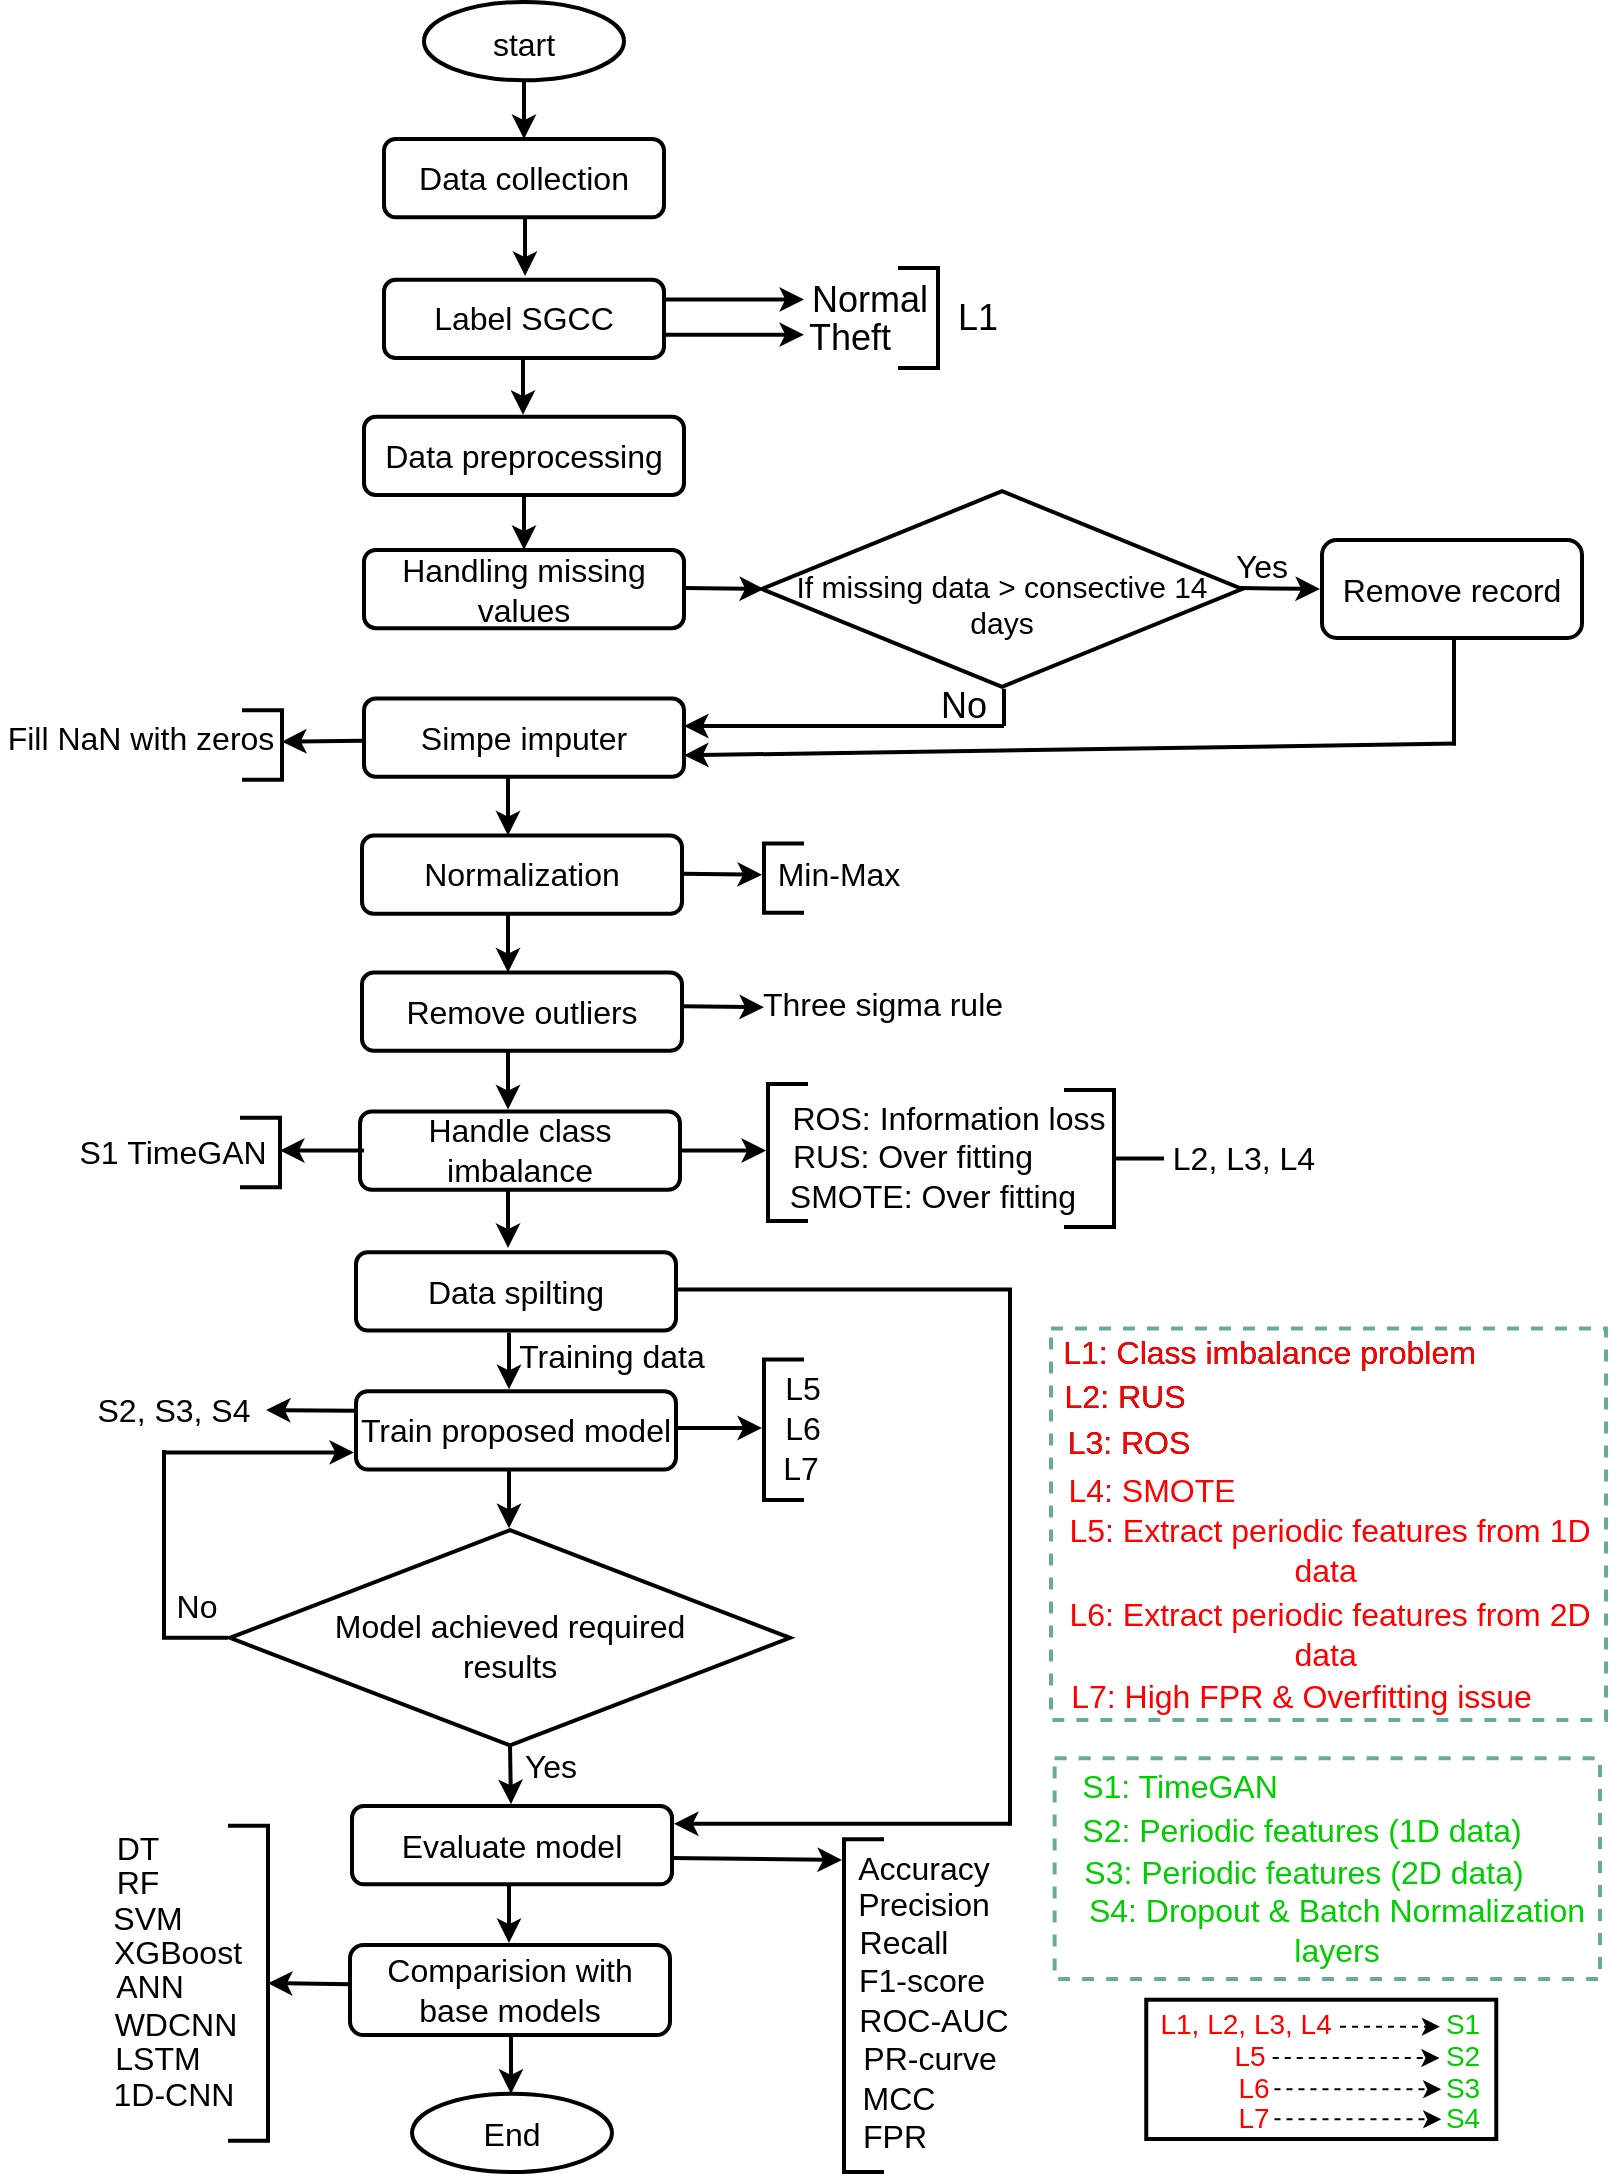 <mxfile version="14.5.1" type="github">
  <diagram id="rlney8qnDPTpGGBJszyf" name="Page-1">
    <mxGraphModel dx="1718" dy="1582" grid="1" gridSize="10" guides="1" tooltips="1" connect="1" arrows="1" fold="1" page="1" pageScale="1" pageWidth="850" pageHeight="1100" math="0" shadow="0">
      <root>
        <mxCell id="0" />
        <mxCell id="1" parent="0" />
        <mxCell id="BNO793dq0efcTPLe7xES-25" value="&lt;font style=&quot;font-size: 16px&quot;&gt;Remove record&lt;/font&gt;" style="rounded=1;whiteSpace=wrap;html=1;strokeWidth=2;" parent="1" vertex="1">
          <mxGeometry x="-149" y="-825.951" width="130" height="48.918" as="geometry" />
        </mxCell>
        <mxCell id="BNO793dq0efcTPLe7xES-28" value="" style="endArrow=none;html=1;strokeWidth=2;" parent="1" edge="1">
          <mxGeometry x="-810" y="-1095" width="50" height="50" as="geometry">
            <mxPoint x="-83" y="-723.224" as="sourcePoint" />
            <mxPoint x="-83" y="-777.033" as="targetPoint" />
          </mxGeometry>
        </mxCell>
        <mxCell id="BNO793dq0efcTPLe7xES-29" value="" style="endArrow=none;html=1;strokeWidth=2;exitX=1;exitY=0.775;exitDx=0;exitDy=0;startArrow=classic;startFill=1;exitPerimeter=0;" parent="1" edge="1">
          <mxGeometry x="-810" y="-1095" width="50" height="50" as="geometry">
            <mxPoint x="-468" y="-718.332" as="sourcePoint" />
            <mxPoint x="-82" y="-724.202" as="targetPoint" />
          </mxGeometry>
        </mxCell>
        <mxCell id="BNO793dq0efcTPLe7xES-134" value="" style="group" parent="1" vertex="1" connectable="0">
          <mxGeometry x="-810" y="-1095" width="810" height="1085" as="geometry" />
        </mxCell>
        <mxCell id="BNO793dq0efcTPLe7xES-1" value="&lt;font style=&quot;font-size: 16px&quot;&gt;start&lt;/font&gt;" style="ellipse;whiteSpace=wrap;html=1;fontSize=22;strokeWidth=2;" parent="BNO793dq0efcTPLe7xES-134" vertex="1">
          <mxGeometry x="212" width="100" height="39.134" as="geometry" />
        </mxCell>
        <mxCell id="BNO793dq0efcTPLe7xES-2" value="&lt;font style=&quot;font-size: 16px&quot;&gt;Data collection&lt;/font&gt;" style="rounded=1;whiteSpace=wrap;html=1;strokeWidth=2;" parent="BNO793dq0efcTPLe7xES-134" vertex="1">
          <mxGeometry x="192" y="68.485" width="140" height="39.134" as="geometry" />
        </mxCell>
        <mxCell id="BNO793dq0efcTPLe7xES-4" value="&lt;font style=&quot;font-size: 16px&quot;&gt;Label SGCC&lt;/font&gt;" style="rounded=1;whiteSpace=wrap;html=1;strokeWidth=2;" parent="BNO793dq0efcTPLe7xES-134" vertex="1">
          <mxGeometry x="192" y="138.927" width="140" height="39.134" as="geometry" />
        </mxCell>
        <mxCell id="BNO793dq0efcTPLe7xES-8" value="" style="endArrow=classic;html=1;exitX=0.5;exitY=1;exitDx=0;exitDy=0;strokeWidth=2;" parent="BNO793dq0efcTPLe7xES-134" source="BNO793dq0efcTPLe7xES-1" target="BNO793dq0efcTPLe7xES-2" edge="1">
          <mxGeometry width="50" height="50" relative="1" as="geometry">
            <mxPoint x="232" y="166.321" as="sourcePoint" />
            <mxPoint x="282" y="117.403" as="targetPoint" />
          </mxGeometry>
        </mxCell>
        <mxCell id="BNO793dq0efcTPLe7xES-9" value="" style="endArrow=classic;html=1;exitX=0.5;exitY=1;exitDx=0;exitDy=0;strokeWidth=2;" parent="BNO793dq0efcTPLe7xES-134" edge="1">
          <mxGeometry width="50" height="50" relative="1" as="geometry">
            <mxPoint x="262.5" y="107.619" as="sourcePoint" />
            <mxPoint x="262.5" y="136.97" as="targetPoint" />
          </mxGeometry>
        </mxCell>
        <mxCell id="BNO793dq0efcTPLe7xES-10" value="&lt;font style=&quot;font-size: 16px&quot;&gt;Data preprocessing&lt;/font&gt;" style="rounded=1;whiteSpace=wrap;html=1;strokeWidth=2;" parent="BNO793dq0efcTPLe7xES-134" vertex="1">
          <mxGeometry x="182" y="207.412" width="160" height="39.134" as="geometry" />
        </mxCell>
        <mxCell id="BNO793dq0efcTPLe7xES-11" value="" style="endArrow=classic;html=1;exitX=0.5;exitY=1;exitDx=0;exitDy=0;strokeWidth=2;" parent="BNO793dq0efcTPLe7xES-134" edge="1">
          <mxGeometry width="50" height="50" relative="1" as="geometry">
            <mxPoint x="261.5" y="177.083" as="sourcePoint" />
            <mxPoint x="261.5" y="206.434" as="targetPoint" />
          </mxGeometry>
        </mxCell>
        <mxCell id="BNO793dq0efcTPLe7xES-12" value="&lt;font style=&quot;font-size: 16px&quot;&gt;Handling missing values&lt;/font&gt;" style="rounded=1;whiteSpace=wrap;html=1;strokeWidth=2;" parent="BNO793dq0efcTPLe7xES-134" vertex="1">
          <mxGeometry x="182" y="273.94" width="160" height="39.134" as="geometry" />
        </mxCell>
        <mxCell id="BNO793dq0efcTPLe7xES-13" value="" style="html=1;labelBackgroundColor=#ffffff;endArrow=classic;endFill=1;endSize=6;jettySize=auto;orthogonalLoop=1;strokeWidth=2;fontSize=14;exitX=1;exitY=0.25;exitDx=0;exitDy=0;" parent="BNO793dq0efcTPLe7xES-134" source="BNO793dq0efcTPLe7xES-4" edge="1">
          <mxGeometry width="60" height="60" relative="1" as="geometry">
            <mxPoint x="222" y="156.537" as="sourcePoint" />
            <mxPoint x="402" y="148.711" as="targetPoint" />
          </mxGeometry>
        </mxCell>
        <mxCell id="BNO793dq0efcTPLe7xES-14" value="" style="html=1;labelBackgroundColor=#ffffff;endArrow=classic;endFill=1;endSize=6;jettySize=auto;orthogonalLoop=1;strokeWidth=2;fontSize=14;exitX=1;exitY=0.25;exitDx=0;exitDy=0;" parent="BNO793dq0efcTPLe7xES-134" edge="1">
          <mxGeometry width="60" height="60" relative="1" as="geometry">
            <mxPoint x="332" y="166.321" as="sourcePoint" />
            <mxPoint x="402" y="166.321" as="targetPoint" />
          </mxGeometry>
        </mxCell>
        <mxCell id="BNO793dq0efcTPLe7xES-15" value="&lt;font style=&quot;font-size: 18px&quot;&gt;Normal&lt;/font&gt;" style="text;html=1;strokeColor=none;fillColor=none;align=center;verticalAlign=middle;whiteSpace=wrap;rounded=0;" parent="BNO793dq0efcTPLe7xES-134" vertex="1">
          <mxGeometry x="415" y="138.927" width="40" height="19.567" as="geometry" />
        </mxCell>
        <mxCell id="BNO793dq0efcTPLe7xES-16" value="&lt;span style=&quot;font-size: 18px&quot;&gt;Theft&lt;/span&gt;" style="text;html=1;strokeColor=none;fillColor=none;align=center;verticalAlign=middle;whiteSpace=wrap;rounded=0;" parent="BNO793dq0efcTPLe7xES-134" vertex="1">
          <mxGeometry x="405" y="158.494" width="40" height="19.567" as="geometry" />
        </mxCell>
        <mxCell id="BNO793dq0efcTPLe7xES-17" value="" style="strokeWidth=2;html=1;shape=mxgraph.flowchart.annotation_1;align=left;pointerEvents=1;rotation=-180;" parent="BNO793dq0efcTPLe7xES-134" vertex="1">
          <mxGeometry x="449" y="133.057" width="20" height="49.896" as="geometry" />
        </mxCell>
        <mxCell id="BNO793dq0efcTPLe7xES-18" value="&lt;span style=&quot;font-size: 18px&quot;&gt;L1&lt;/span&gt;" style="text;html=1;strokeColor=none;fillColor=none;align=center;verticalAlign=middle;whiteSpace=wrap;rounded=0;" parent="BNO793dq0efcTPLe7xES-134" vertex="1">
          <mxGeometry x="469" y="147.732" width="40" height="19.567" as="geometry" />
        </mxCell>
        <mxCell id="BNO793dq0efcTPLe7xES-19" value="" style="html=1;labelBackgroundColor=#ffffff;endArrow=classic;endFill=1;endSize=6;jettySize=auto;orthogonalLoop=1;strokeWidth=2;fontSize=14;exitX=1;exitY=0.25;exitDx=0;exitDy=0;" parent="BNO793dq0efcTPLe7xES-134" edge="1">
          <mxGeometry width="60" height="60" relative="1" as="geometry">
            <mxPoint x="342" y="293.018" as="sourcePoint" />
            <mxPoint x="382" y="293.508" as="targetPoint" />
          </mxGeometry>
        </mxCell>
        <mxCell id="BNO793dq0efcTPLe7xES-23" value="" style="html=1;labelBackgroundColor=#ffffff;endArrow=classic;endFill=1;endSize=6;jettySize=auto;orthogonalLoop=1;strokeWidth=2;fontSize=14;exitX=1;exitY=0.25;exitDx=0;exitDy=0;" parent="BNO793dq0efcTPLe7xES-134" edge="1">
          <mxGeometry width="60" height="60" relative="1" as="geometry">
            <mxPoint x="620" y="293.018" as="sourcePoint" />
            <mxPoint x="660" y="293.508" as="targetPoint" />
          </mxGeometry>
        </mxCell>
        <mxCell id="BNO793dq0efcTPLe7xES-24" value="&lt;span style=&quot;font-size: 16px&quot;&gt;Simpe imputer&lt;/span&gt;" style="rounded=1;whiteSpace=wrap;html=1;strokeWidth=2;" parent="BNO793dq0efcTPLe7xES-134" vertex="1">
          <mxGeometry x="182" y="348.296" width="160" height="39.134" as="geometry" />
        </mxCell>
        <mxCell id="BNO793dq0efcTPLe7xES-20" value="" style="rhombus;whiteSpace=wrap;html=1;strokeWidth=2;" parent="BNO793dq0efcTPLe7xES-134" vertex="1">
          <mxGeometry x="381" y="244.59" width="240" height="97.836" as="geometry" />
        </mxCell>
        <mxCell id="BNO793dq0efcTPLe7xES-21" value="&lt;font style=&quot;font-size: 15px&quot;&gt;If missing data &amp;gt; consective 14&lt;br&gt;days&lt;/font&gt;" style="text;html=1;strokeColor=none;fillColor=none;align=center;verticalAlign=middle;whiteSpace=wrap;rounded=0;" parent="BNO793dq0efcTPLe7xES-134" vertex="1">
          <mxGeometry x="386" y="291.551" width="230" height="19.567" as="geometry" />
        </mxCell>
        <mxCell id="BNO793dq0efcTPLe7xES-30" value="&lt;font style=&quot;font-size: 16px&quot;&gt;Yes&lt;/font&gt;" style="text;html=1;strokeColor=none;fillColor=none;align=center;verticalAlign=middle;whiteSpace=wrap;rounded=0;" parent="BNO793dq0efcTPLe7xES-134" vertex="1">
          <mxGeometry x="611" y="271.984" width="40" height="19.567" as="geometry" />
        </mxCell>
        <mxCell id="BNO793dq0efcTPLe7xES-31" value="" style="endArrow=none;html=1;strokeWidth=2;exitX=1;exitY=0.775;exitDx=0;exitDy=0;startArrow=classic;startFill=1;exitPerimeter=0;" parent="BNO793dq0efcTPLe7xES-134" edge="1">
          <mxGeometry width="50" height="50" relative="1" as="geometry">
            <mxPoint x="342" y="361.993" as="sourcePoint" />
            <mxPoint x="502" y="361.993" as="targetPoint" />
          </mxGeometry>
        </mxCell>
        <mxCell id="BNO793dq0efcTPLe7xES-33" value="" style="endArrow=none;html=1;strokeWidth=2;" parent="BNO793dq0efcTPLe7xES-134" edge="1">
          <mxGeometry width="50" height="50" relative="1" as="geometry">
            <mxPoint x="502" y="361.993" as="sourcePoint" />
            <mxPoint x="502" y="343.404" as="targetPoint" />
          </mxGeometry>
        </mxCell>
        <mxCell id="BNO793dq0efcTPLe7xES-34" value="&lt;span style=&quot;font-size: 18px&quot;&gt;No&lt;/span&gt;" style="text;html=1;strokeColor=none;fillColor=none;align=center;verticalAlign=middle;whiteSpace=wrap;rounded=0;" parent="BNO793dq0efcTPLe7xES-134" vertex="1">
          <mxGeometry x="462" y="342.426" width="40" height="19.567" as="geometry" />
        </mxCell>
        <mxCell id="BNO793dq0efcTPLe7xES-36" value="&lt;span style=&quot;font-size: 16px&quot;&gt;Normalization&lt;/span&gt;" style="rounded=1;whiteSpace=wrap;html=1;strokeWidth=2;" parent="BNO793dq0efcTPLe7xES-134" vertex="1">
          <mxGeometry x="181" y="416.781" width="160" height="39.134" as="geometry" />
        </mxCell>
        <mxCell id="BNO793dq0efcTPLe7xES-37" value="" style="html=1;labelBackgroundColor=#ffffff;endArrow=classic;endFill=1;endSize=6;jettySize=auto;orthogonalLoop=1;strokeWidth=2;fontSize=14;exitX=1;exitY=0.25;exitDx=0;exitDy=0;" parent="BNO793dq0efcTPLe7xES-134" edge="1">
          <mxGeometry width="60" height="60" relative="1" as="geometry">
            <mxPoint x="341" y="435.859" as="sourcePoint" />
            <mxPoint x="381" y="436.348" as="targetPoint" />
          </mxGeometry>
        </mxCell>
        <mxCell id="BNO793dq0efcTPLe7xES-38" value="" style="strokeWidth=2;html=1;shape=mxgraph.flowchart.annotation_1;align=left;pointerEvents=1;rotation=0;" parent="BNO793dq0efcTPLe7xES-134" vertex="1">
          <mxGeometry x="382" y="420.694" width="20" height="34.732" as="geometry" />
        </mxCell>
        <mxCell id="BNO793dq0efcTPLe7xES-39" value="&lt;font style=&quot;font-size: 16px&quot;&gt;Min-Max&lt;/font&gt;" style="text;html=1;strokeColor=none;fillColor=none;align=center;verticalAlign=middle;whiteSpace=wrap;rounded=0;" parent="BNO793dq0efcTPLe7xES-134" vertex="1">
          <mxGeometry x="382" y="426.564" width="75" height="19.567" as="geometry" />
        </mxCell>
        <mxCell id="BNO793dq0efcTPLe7xES-44" value="&lt;span style=&quot;font-size: 16px&quot;&gt;Remove outliers&lt;/span&gt;" style="rounded=1;whiteSpace=wrap;html=1;strokeWidth=2;" parent="BNO793dq0efcTPLe7xES-134" vertex="1">
          <mxGeometry x="181" y="485.266" width="160" height="39.134" as="geometry" />
        </mxCell>
        <mxCell id="BNO793dq0efcTPLe7xES-45" value="" style="endArrow=classic;html=1;exitX=0.5;exitY=1;exitDx=0;exitDy=0;strokeWidth=2;" parent="BNO793dq0efcTPLe7xES-134" edge="1">
          <mxGeometry width="50" height="50" relative="1" as="geometry">
            <mxPoint x="254" y="455.915" as="sourcePoint" />
            <mxPoint x="254" y="485.266" as="targetPoint" />
          </mxGeometry>
        </mxCell>
        <mxCell id="BNO793dq0efcTPLe7xES-46" value="" style="endArrow=classic;html=1;exitX=0.5;exitY=1;exitDx=0;exitDy=0;strokeWidth=2;" parent="BNO793dq0efcTPLe7xES-134" edge="1">
          <mxGeometry width="50" height="50" relative="1" as="geometry">
            <mxPoint x="254" y="387.43" as="sourcePoint" />
            <mxPoint x="254" y="416.781" as="targetPoint" />
          </mxGeometry>
        </mxCell>
        <mxCell id="BNO793dq0efcTPLe7xES-48" value="&lt;span style=&quot;font-size: 16px&quot;&gt;Three sigma rule&lt;/span&gt;" style="text;html=1;strokeColor=none;fillColor=none;align=center;verticalAlign=middle;whiteSpace=wrap;rounded=0;" parent="BNO793dq0efcTPLe7xES-134" vertex="1">
          <mxGeometry x="376" y="491.136" width="131" height="19.567" as="geometry" />
        </mxCell>
        <mxCell id="BNO793dq0efcTPLe7xES-49" value="" style="html=1;labelBackgroundColor=#ffffff;endArrow=classic;endFill=1;endSize=6;jettySize=auto;orthogonalLoop=1;strokeWidth=2;fontSize=14;exitX=1;exitY=0.25;exitDx=0;exitDy=0;" parent="BNO793dq0efcTPLe7xES-134" edge="1">
          <mxGeometry width="60" height="60" relative="1" as="geometry">
            <mxPoint x="342" y="502.143" as="sourcePoint" />
            <mxPoint x="382" y="502.632" as="targetPoint" />
          </mxGeometry>
        </mxCell>
        <mxCell id="BNO793dq0efcTPLe7xES-50" value="&lt;span style=&quot;font-size: 16px&quot;&gt;Handle class imbalance&lt;/span&gt;" style="rounded=1;whiteSpace=wrap;html=1;strokeWidth=2;" parent="BNO793dq0efcTPLe7xES-134" vertex="1">
          <mxGeometry x="180" y="554.729" width="160" height="39.134" as="geometry" />
        </mxCell>
        <mxCell id="BNO793dq0efcTPLe7xES-51" value="" style="endArrow=classic;html=1;exitX=0.5;exitY=1;exitDx=0;exitDy=0;strokeWidth=2;" parent="BNO793dq0efcTPLe7xES-134" edge="1">
          <mxGeometry width="50" height="50" relative="1" as="geometry">
            <mxPoint x="254" y="524.4" as="sourcePoint" />
            <mxPoint x="254" y="553.751" as="targetPoint" />
          </mxGeometry>
        </mxCell>
        <mxCell id="BNO793dq0efcTPLe7xES-52" value="" style="strokeWidth=2;html=1;shape=mxgraph.flowchart.annotation_1;align=left;pointerEvents=1;rotation=0;" parent="BNO793dq0efcTPLe7xES-134" vertex="1">
          <mxGeometry x="384" y="541.032" width="20" height="68.485" as="geometry" />
        </mxCell>
        <mxCell id="BNO793dq0efcTPLe7xES-53" value="" style="html=1;labelBackgroundColor=#ffffff;endArrow=classic;endFill=1;endSize=6;jettySize=auto;orthogonalLoop=1;strokeWidth=2;fontSize=14;" parent="BNO793dq0efcTPLe7xES-134" edge="1">
          <mxGeometry width="60" height="60" relative="1" as="geometry">
            <mxPoint x="341" y="574.297" as="sourcePoint" />
            <mxPoint x="383" y="574.297" as="targetPoint" />
          </mxGeometry>
        </mxCell>
        <mxCell id="BNO793dq0efcTPLe7xES-54" value="&lt;span style=&quot;font-size: 16px&quot;&gt;ROS: Information loss&lt;/span&gt;" style="text;html=1;strokeColor=none;fillColor=none;align=center;verticalAlign=middle;whiteSpace=wrap;rounded=0;" parent="BNO793dq0efcTPLe7xES-134" vertex="1">
          <mxGeometry x="389.5" y="547.881" width="168.5" height="19.567" as="geometry" />
        </mxCell>
        <mxCell id="BNO793dq0efcTPLe7xES-55" value="&lt;span style=&quot;font-size: 16px&quot;&gt;RUS: Over fitting&lt;/span&gt;" style="text;html=1;strokeColor=none;fillColor=none;align=center;verticalAlign=middle;whiteSpace=wrap;rounded=0;" parent="BNO793dq0efcTPLe7xES-134" vertex="1">
          <mxGeometry x="372" y="567.448" width="168.5" height="19.567" as="geometry" />
        </mxCell>
        <mxCell id="BNO793dq0efcTPLe7xES-56" value="&lt;span style=&quot;font-size: 16px&quot;&gt;SMOTE: Over fitting&lt;/span&gt;" style="text;html=1;strokeColor=none;fillColor=none;align=center;verticalAlign=middle;whiteSpace=wrap;rounded=0;" parent="BNO793dq0efcTPLe7xES-134" vertex="1">
          <mxGeometry x="382" y="587.015" width="168.5" height="19.567" as="geometry" />
        </mxCell>
        <mxCell id="BNO793dq0efcTPLe7xES-57" value="" style="html=1;labelBackgroundColor=#ffffff;endArrow=classic;endFill=1;endSize=6;jettySize=auto;orthogonalLoop=1;strokeWidth=2;fontSize=14;" parent="BNO793dq0efcTPLe7xES-134" edge="1">
          <mxGeometry width="60" height="60" relative="1" as="geometry">
            <mxPoint x="182" y="574.297" as="sourcePoint" />
            <mxPoint x="140" y="574.297" as="targetPoint" />
          </mxGeometry>
        </mxCell>
        <mxCell id="BNO793dq0efcTPLe7xES-59" value="" style="strokeWidth=2;html=1;shape=mxgraph.flowchart.annotation_2;align=left;labelPosition=right;pointerEvents=1;fontSize=16;rotation=-180;" parent="BNO793dq0efcTPLe7xES-134" vertex="1">
          <mxGeometry x="532" y="543.968" width="50" height="68.485" as="geometry" />
        </mxCell>
        <mxCell id="BNO793dq0efcTPLe7xES-60" value="L2, L3, L4" style="text;html=1;strokeColor=none;fillColor=none;align=center;verticalAlign=middle;whiteSpace=wrap;rounded=0;fontSize=16;" parent="BNO793dq0efcTPLe7xES-134" vertex="1">
          <mxGeometry x="582" y="568.427" width="80" height="19.567" as="geometry" />
        </mxCell>
        <mxCell id="BNO793dq0efcTPLe7xES-61" value="" style="strokeWidth=2;html=1;shape=mxgraph.flowchart.annotation_1;align=left;pointerEvents=1;rotation=-180;" parent="BNO793dq0efcTPLe7xES-134" vertex="1">
          <mxGeometry x="120" y="557.909" width="20" height="34.732" as="geometry" />
        </mxCell>
        <mxCell id="BNO793dq0efcTPLe7xES-63" value="&lt;span style=&quot;font-size: 16px&quot;&gt;TimeGAN&lt;/span&gt;" style="text;html=1;strokeColor=none;fillColor=none;align=center;verticalAlign=middle;whiteSpace=wrap;rounded=0;" parent="BNO793dq0efcTPLe7xES-134" vertex="1">
          <mxGeometry x="49" y="565.491" width="99" height="19.567" as="geometry" />
        </mxCell>
        <mxCell id="BNO793dq0efcTPLe7xES-65" value="&lt;span style=&quot;font-size: 16px&quot;&gt;Data spilting&lt;/span&gt;" style="rounded=1;whiteSpace=wrap;html=1;strokeWidth=2;" parent="BNO793dq0efcTPLe7xES-134" vertex="1">
          <mxGeometry x="178" y="625.171" width="160" height="39.134" as="geometry" />
        </mxCell>
        <mxCell id="BNO793dq0efcTPLe7xES-66" value="" style="endArrow=classic;html=1;exitX=0.5;exitY=1;exitDx=0;exitDy=0;strokeWidth=2;" parent="BNO793dq0efcTPLe7xES-134" edge="1">
          <mxGeometry width="50" height="50" relative="1" as="geometry">
            <mxPoint x="254" y="593.619" as="sourcePoint" />
            <mxPoint x="254" y="622.97" as="targetPoint" />
          </mxGeometry>
        </mxCell>
        <mxCell id="BNO793dq0efcTPLe7xES-67" value="&lt;span style=&quot;font-size: 16px&quot;&gt;Train proposed model&lt;/span&gt;" style="rounded=1;whiteSpace=wrap;html=1;strokeWidth=2;" parent="BNO793dq0efcTPLe7xES-134" vertex="1">
          <mxGeometry x="178" y="694.635" width="160" height="39.134" as="geometry" />
        </mxCell>
        <mxCell id="BNO793dq0efcTPLe7xES-69" value="" style="endArrow=classic;html=1;exitX=0.5;exitY=1;exitDx=0;exitDy=0;strokeWidth=2;" parent="BNO793dq0efcTPLe7xES-134" edge="1">
          <mxGeometry width="50" height="50" relative="1" as="geometry">
            <mxPoint x="254.5" y="665.284" as="sourcePoint" />
            <mxPoint x="254.5" y="693.656" as="targetPoint" />
          </mxGeometry>
        </mxCell>
        <mxCell id="BNO793dq0efcTPLe7xES-70" value="" style="strokeWidth=2;html=1;shape=mxgraph.flowchart.annotation_1;align=left;pointerEvents=1;rotation=0;" parent="BNO793dq0efcTPLe7xES-134" vertex="1">
          <mxGeometry x="382" y="678.74" width="20" height="70.26" as="geometry" />
        </mxCell>
        <mxCell id="BNO793dq0efcTPLe7xES-71" value="" style="html=1;labelBackgroundColor=#ffffff;endArrow=classic;endFill=1;endSize=6;jettySize=auto;orthogonalLoop=1;strokeWidth=2;fontSize=14;" parent="BNO793dq0efcTPLe7xES-134" edge="1">
          <mxGeometry width="60" height="60" relative="1" as="geometry">
            <mxPoint x="339" y="712.979" as="sourcePoint" />
            <mxPoint x="381" y="712.979" as="targetPoint" />
          </mxGeometry>
        </mxCell>
        <mxCell id="BNO793dq0efcTPLe7xES-72" value="&lt;span style=&quot;font-size: 16px&quot;&gt;L5&lt;/span&gt;" style="text;html=1;strokeColor=none;fillColor=none;align=center;verticalAlign=middle;whiteSpace=wrap;rounded=0;" parent="BNO793dq0efcTPLe7xES-134" vertex="1">
          <mxGeometry x="388" y="683.635" width="27" height="19.567" as="geometry" />
        </mxCell>
        <mxCell id="BNO793dq0efcTPLe7xES-73" value="&lt;span style=&quot;font-size: 16px&quot;&gt;L6&lt;/span&gt;" style="text;html=1;strokeColor=none;fillColor=none;align=center;verticalAlign=middle;whiteSpace=wrap;rounded=0;" parent="BNO793dq0efcTPLe7xES-134" vertex="1">
          <mxGeometry x="388" y="703.202" width="27" height="19.567" as="geometry" />
        </mxCell>
        <mxCell id="BNO793dq0efcTPLe7xES-77" value="" style="endArrow=classic;html=1;exitX=0.5;exitY=1;exitDx=0;exitDy=0;strokeWidth=2;" parent="BNO793dq0efcTPLe7xES-134" edge="1">
          <mxGeometry width="50" height="50" relative="1" as="geometry">
            <mxPoint x="254.5" y="733.769" as="sourcePoint" />
            <mxPoint x="254.5" y="763.12" as="targetPoint" />
          </mxGeometry>
        </mxCell>
        <mxCell id="BNO793dq0efcTPLe7xES-79" value="" style="group" parent="BNO793dq0efcTPLe7xES-134" vertex="1" connectable="0">
          <mxGeometry x="115" y="764.098" width="280" height="107.619" as="geometry" />
        </mxCell>
        <mxCell id="BNO793dq0efcTPLe7xES-76" value="" style="rhombus;whiteSpace=wrap;html=1;strokeWidth=2;fontSize=16;" parent="BNO793dq0efcTPLe7xES-79" vertex="1">
          <mxGeometry width="280" height="107.619" as="geometry" />
        </mxCell>
        <mxCell id="BNO793dq0efcTPLe7xES-78" value="&lt;span style=&quot;font-size: 16px&quot;&gt;Model achieved required results&lt;/span&gt;" style="text;html=1;strokeColor=none;fillColor=none;align=center;verticalAlign=middle;whiteSpace=wrap;rounded=0;" parent="BNO793dq0efcTPLe7xES-79" vertex="1">
          <mxGeometry x="40" y="47.94" width="200" height="19.567" as="geometry" />
        </mxCell>
        <mxCell id="BNO793dq0efcTPLe7xES-80" value="" style="endArrow=none;html=1;strokeWidth=2;fontSize=16;" parent="BNO793dq0efcTPLe7xES-134" edge="1">
          <mxGeometry width="50" height="50" relative="1" as="geometry">
            <mxPoint x="81" y="817.908" as="sourcePoint" />
            <mxPoint x="114" y="817.908" as="targetPoint" />
          </mxGeometry>
        </mxCell>
        <mxCell id="BNO793dq0efcTPLe7xES-81" value="" style="endArrow=none;html=1;strokeWidth=2;fontSize=16;" parent="BNO793dq0efcTPLe7xES-134" edge="1">
          <mxGeometry width="50" height="50" relative="1" as="geometry">
            <mxPoint x="82" y="724" as="sourcePoint" />
            <mxPoint x="82" y="817.419" as="targetPoint" />
          </mxGeometry>
        </mxCell>
        <mxCell id="BNO793dq0efcTPLe7xES-82" value="" style="endArrow=none;html=1;strokeWidth=2;fontSize=16;startArrow=classic;startFill=1;" parent="BNO793dq0efcTPLe7xES-134" edge="1">
          <mxGeometry width="50" height="50" relative="1" as="geometry">
            <mxPoint x="177" y="725.202" as="sourcePoint" />
            <mxPoint x="81" y="725.202" as="targetPoint" />
          </mxGeometry>
        </mxCell>
        <mxCell id="BNO793dq0efcTPLe7xES-83" value="&lt;span style=&quot;font-size: 16px&quot;&gt;No&lt;/span&gt;" style="text;html=1;strokeColor=none;fillColor=none;align=center;verticalAlign=middle;whiteSpace=wrap;rounded=0;" parent="BNO793dq0efcTPLe7xES-134" vertex="1">
          <mxGeometry x="85" y="792.471" width="27" height="19.567" as="geometry" />
        </mxCell>
        <mxCell id="BNO793dq0efcTPLe7xES-84" value="" style="endArrow=classic;html=1;exitX=0.5;exitY=1;exitDx=0;exitDy=0;strokeWidth=2;" parent="BNO793dq0efcTPLe7xES-134" edge="1">
          <mxGeometry width="50" height="50" relative="1" as="geometry">
            <mxPoint x="255" y="871.718" as="sourcePoint" />
            <mxPoint x="255.5" y="901.069" as="targetPoint" />
          </mxGeometry>
        </mxCell>
        <mxCell id="BNO793dq0efcTPLe7xES-85" value="&lt;span style=&quot;font-size: 16px&quot;&gt;Yes&lt;/span&gt;" style="text;html=1;strokeColor=none;fillColor=none;align=center;verticalAlign=middle;whiteSpace=wrap;rounded=0;" parent="BNO793dq0efcTPLe7xES-134" vertex="1">
          <mxGeometry x="262" y="871.718" width="27" height="19.567" as="geometry" />
        </mxCell>
        <mxCell id="BNO793dq0efcTPLe7xES-86" value="&lt;span style=&quot;font-size: 16px&quot;&gt;Evaluate model&lt;/span&gt;" style="rounded=1;whiteSpace=wrap;html=1;strokeWidth=2;" parent="BNO793dq0efcTPLe7xES-134" vertex="1">
          <mxGeometry x="176" y="902.047" width="160" height="39.134" as="geometry" />
        </mxCell>
        <mxCell id="BNO793dq0efcTPLe7xES-87" value="&lt;span style=&quot;font-size: 16px&quot;&gt;Training data&lt;/span&gt;" style="text;html=1;strokeColor=none;fillColor=none;align=center;verticalAlign=middle;whiteSpace=wrap;rounded=0;" parent="BNO793dq0efcTPLe7xES-134" vertex="1">
          <mxGeometry x="256" y="667.241" width="100" height="19.567" as="geometry" />
        </mxCell>
        <mxCell id="BNO793dq0efcTPLe7xES-88" value="" style="endArrow=none;html=1;strokeWidth=2;fontSize=16;" parent="BNO793dq0efcTPLe7xES-134" edge="1">
          <mxGeometry width="50" height="50" relative="1" as="geometry">
            <mxPoint x="337" y="643.76" as="sourcePoint" />
            <mxPoint x="506" y="643.76" as="targetPoint" />
          </mxGeometry>
        </mxCell>
        <mxCell id="BNO793dq0efcTPLe7xES-89" value="" style="endArrow=none;html=1;strokeWidth=2;fontSize=16;" parent="BNO793dq0efcTPLe7xES-134" edge="1">
          <mxGeometry width="50" height="50" relative="1" as="geometry">
            <mxPoint x="505" y="911.83" as="sourcePoint" />
            <mxPoint x="505" y="643.76" as="targetPoint" />
          </mxGeometry>
        </mxCell>
        <mxCell id="BNO793dq0efcTPLe7xES-90" value="" style="endArrow=none;html=1;strokeWidth=2;fontSize=16;startArrow=classic;startFill=1;" parent="BNO793dq0efcTPLe7xES-134" edge="1">
          <mxGeometry width="50" height="50" relative="1" as="geometry">
            <mxPoint x="337" y="910.852" as="sourcePoint" />
            <mxPoint x="505" y="910.852" as="targetPoint" />
          </mxGeometry>
        </mxCell>
        <mxCell id="BNO793dq0efcTPLe7xES-91" value="" style="strokeWidth=2;html=1;shape=mxgraph.flowchart.annotation_1;align=left;pointerEvents=1;rotation=0;" parent="BNO793dq0efcTPLe7xES-134" vertex="1">
          <mxGeometry x="422" y="918.679" width="20" height="166.321" as="geometry" />
        </mxCell>
        <mxCell id="BNO793dq0efcTPLe7xES-101" value="" style="strokeWidth=2;html=1;shape=mxgraph.flowchart.annotation_1;align=left;pointerEvents=1;rotation=-180;" parent="BNO793dq0efcTPLe7xES-134" vertex="1">
          <mxGeometry x="114" y="911.83" width="20" height="157.516" as="geometry" />
        </mxCell>
        <mxCell id="BNO793dq0efcTPLe7xES-102" value="&lt;span style=&quot;font-size: 16px&quot;&gt;DT&lt;/span&gt;" style="text;html=1;strokeColor=none;fillColor=none;align=center;verticalAlign=middle;whiteSpace=wrap;rounded=0;" parent="BNO793dq0efcTPLe7xES-134" vertex="1">
          <mxGeometry x="21.5" y="913.787" width="93.5" height="17.61" as="geometry" />
        </mxCell>
        <mxCell id="BNO793dq0efcTPLe7xES-103" value="&lt;span style=&quot;font-size: 16px&quot;&gt;Comparision with base models&lt;/span&gt;" style="rounded=1;whiteSpace=wrap;html=1;strokeWidth=2;" parent="BNO793dq0efcTPLe7xES-134" vertex="1">
          <mxGeometry x="175" y="971.51" width="160" height="45.005" as="geometry" />
        </mxCell>
        <mxCell id="BNO793dq0efcTPLe7xES-107" value="" style="endArrow=classic;html=1;exitX=0.5;exitY=1;exitDx=0;exitDy=0;strokeWidth=2;" parent="BNO793dq0efcTPLe7xES-134" edge="1">
          <mxGeometry width="50" height="50" relative="1" as="geometry">
            <mxPoint x="254.5" y="941.181" as="sourcePoint" />
            <mxPoint x="254.5" y="970.532" as="targetPoint" />
          </mxGeometry>
        </mxCell>
        <mxCell id="BNO793dq0efcTPLe7xES-108" value="&lt;span style=&quot;font-size: 16px&quot;&gt;RF&lt;/span&gt;" style="text;html=1;strokeColor=none;fillColor=none;align=center;verticalAlign=middle;whiteSpace=wrap;rounded=0;" parent="BNO793dq0efcTPLe7xES-134" vertex="1">
          <mxGeometry x="21.5" y="931.398" width="93.5" height="17.61" as="geometry" />
        </mxCell>
        <mxCell id="BNO793dq0efcTPLe7xES-113" value="&lt;span style=&quot;font-size: 16px&quot;&gt;ANN&lt;/span&gt;" style="text;html=1;strokeColor=none;fillColor=none;align=center;verticalAlign=middle;whiteSpace=wrap;rounded=0;" parent="BNO793dq0efcTPLe7xES-134" vertex="1">
          <mxGeometry x="27.5" y="983.251" width="93.5" height="17.61" as="geometry" />
        </mxCell>
        <mxCell id="BNO793dq0efcTPLe7xES-114" value="&lt;span style=&quot;font-size: 16px&quot;&gt;WDCNN&lt;/span&gt;" style="text;html=1;strokeColor=none;fillColor=none;align=center;verticalAlign=middle;whiteSpace=wrap;rounded=0;" parent="BNO793dq0efcTPLe7xES-134" vertex="1">
          <mxGeometry x="41" y="1001.839" width="93.5" height="17.61" as="geometry" />
        </mxCell>
        <mxCell id="BNO793dq0efcTPLe7xES-115" value="&lt;span style=&quot;font-size: 16px&quot;&gt;LSTM&lt;/span&gt;" style="text;html=1;strokeColor=none;fillColor=none;align=center;verticalAlign=middle;whiteSpace=wrap;rounded=0;" parent="BNO793dq0efcTPLe7xES-134" vertex="1">
          <mxGeometry x="31.75" y="1019.45" width="93.5" height="17.61" as="geometry" />
        </mxCell>
        <mxCell id="BNO793dq0efcTPLe7xES-116" value="&lt;span style=&quot;font-size: 16px&quot;&gt;1D-CNN&lt;/span&gt;" style="text;html=1;strokeColor=none;fillColor=none;align=center;verticalAlign=middle;whiteSpace=wrap;rounded=0;" parent="BNO793dq0efcTPLe7xES-134" vertex="1">
          <mxGeometry x="40" y="1037.06" width="93.5" height="17.61" as="geometry" />
        </mxCell>
        <mxCell id="BNO793dq0efcTPLe7xES-118" value="&lt;span style=&quot;font-size: 16px&quot;&gt;SVM&lt;/span&gt;" style="text;html=1;strokeColor=none;fillColor=none;align=center;verticalAlign=middle;whiteSpace=wrap;rounded=0;" parent="BNO793dq0efcTPLe7xES-134" vertex="1">
          <mxGeometry x="27" y="949.008" width="93.5" height="17.61" as="geometry" />
        </mxCell>
        <mxCell id="BNO793dq0efcTPLe7xES-119" value="&lt;span style=&quot;font-size: 16px&quot;&gt;XGBoost&lt;/span&gt;" style="text;html=1;strokeColor=none;fillColor=none;align=center;verticalAlign=middle;whiteSpace=wrap;rounded=0;" parent="BNO793dq0efcTPLe7xES-134" vertex="1">
          <mxGeometry x="42" y="966.619" width="93.5" height="17.61" as="geometry" />
        </mxCell>
        <mxCell id="BNO793dq0efcTPLe7xES-126" value="&lt;span style=&quot;font-size: 16px&quot;&gt;End&lt;/span&gt;" style="ellipse;whiteSpace=wrap;html=1;fontSize=22;strokeWidth=2;" parent="BNO793dq0efcTPLe7xES-134" vertex="1">
          <mxGeometry x="206" y="1045.866" width="100" height="39.134" as="geometry" />
        </mxCell>
        <mxCell id="BNO793dq0efcTPLe7xES-127" value="" style="endArrow=classic;html=1;exitX=0.5;exitY=1;exitDx=0;exitDy=0;strokeWidth=2;" parent="BNO793dq0efcTPLe7xES-134" edge="1">
          <mxGeometry width="50" height="50" relative="1" as="geometry">
            <mxPoint x="255.5" y="1016.515" as="sourcePoint" />
            <mxPoint x="255.5" y="1045.866" as="targetPoint" />
          </mxGeometry>
        </mxCell>
        <mxCell id="BNO793dq0efcTPLe7xES-92" value="&lt;span style=&quot;font-size: 16px&quot;&gt;Accuracy&lt;/span&gt;" style="text;html=1;strokeColor=none;fillColor=none;align=center;verticalAlign=middle;whiteSpace=wrap;rounded=0;" parent="BNO793dq0efcTPLe7xES-134" vertex="1">
          <mxGeometry x="414.5" y="924.549" width="93.5" height="17.61" as="geometry" />
        </mxCell>
        <mxCell id="BNO793dq0efcTPLe7xES-93" value="&lt;span style=&quot;font-size: 16px&quot;&gt;Precision&lt;/span&gt;" style="text;html=1;strokeColor=none;fillColor=none;align=center;verticalAlign=middle;whiteSpace=wrap;rounded=0;" parent="BNO793dq0efcTPLe7xES-134" vertex="1">
          <mxGeometry x="414.5" y="942.16" width="93.5" height="17.61" as="geometry" />
        </mxCell>
        <mxCell id="BNO793dq0efcTPLe7xES-94" value="&lt;span style=&quot;font-size: 16px&quot;&gt;Recall&lt;/span&gt;" style="text;html=1;strokeColor=none;fillColor=none;align=center;verticalAlign=middle;whiteSpace=wrap;rounded=0;" parent="BNO793dq0efcTPLe7xES-134" vertex="1">
          <mxGeometry x="409.5" y="959.77" width="83.5" height="19.567" as="geometry" />
        </mxCell>
        <mxCell id="BNO793dq0efcTPLe7xES-95" value="&lt;span style=&quot;font-size: 16px&quot;&gt;F1-score&lt;/span&gt;" style="text;html=1;strokeColor=none;fillColor=none;align=center;verticalAlign=middle;whiteSpace=wrap;rounded=0;" parent="BNO793dq0efcTPLe7xES-134" vertex="1">
          <mxGeometry x="414" y="979.337" width="93.5" height="19.567" as="geometry" />
        </mxCell>
        <mxCell id="BNO793dq0efcTPLe7xES-96" value="&lt;span style=&quot;font-size: 16px&quot;&gt;ROC-AUC&lt;/span&gt;" style="text;html=1;strokeColor=none;fillColor=none;align=center;verticalAlign=middle;whiteSpace=wrap;rounded=0;" parent="BNO793dq0efcTPLe7xES-134" vertex="1">
          <mxGeometry x="420" y="998.904" width="93.5" height="19.567" as="geometry" />
        </mxCell>
        <mxCell id="BNO793dq0efcTPLe7xES-97" value="&lt;span style=&quot;font-size: 16px&quot;&gt;PR-curve&lt;/span&gt;" style="text;html=1;strokeColor=none;fillColor=none;align=center;verticalAlign=middle;whiteSpace=wrap;rounded=0;" parent="BNO793dq0efcTPLe7xES-134" vertex="1">
          <mxGeometry x="418" y="1018.472" width="93.5" height="19.567" as="geometry" />
        </mxCell>
        <mxCell id="BNO793dq0efcTPLe7xES-98" value="&lt;span style=&quot;font-size: 16px&quot;&gt;MCC&lt;/span&gt;" style="text;html=1;strokeColor=none;fillColor=none;align=center;verticalAlign=middle;whiteSpace=wrap;rounded=0;" parent="BNO793dq0efcTPLe7xES-134" vertex="1">
          <mxGeometry x="414.75" y="1038.039" width="69.25" height="19.567" as="geometry" />
        </mxCell>
        <mxCell id="BNO793dq0efcTPLe7xES-99" value="&lt;span style=&quot;font-size: 16px&quot;&gt;FPR&lt;/span&gt;" style="text;html=1;strokeColor=none;fillColor=none;align=center;verticalAlign=middle;whiteSpace=wrap;rounded=0;" parent="BNO793dq0efcTPLe7xES-134" vertex="1">
          <mxGeometry x="412.75" y="1057.606" width="69.25" height="19.567" as="geometry" />
        </mxCell>
        <mxCell id="BNO793dq0efcTPLe7xES-128" value="" style="endArrow=classic;html=1;strokeWidth=2;fontSize=16;" parent="BNO793dq0efcTPLe7xES-134" edge="1">
          <mxGeometry x="359.5" y="924.549" width="50" height="48.918" as="geometry">
            <mxPoint x="335" y="928" as="sourcePoint" />
            <mxPoint x="421" y="929" as="targetPoint" />
          </mxGeometry>
        </mxCell>
        <mxCell id="BNO793dq0efcTPLe7xES-132" value="" style="endArrow=classic;html=1;strokeWidth=2;fontSize=16;entryX=0;entryY=0.5;entryDx=0;entryDy=0;entryPerimeter=0;" parent="BNO793dq0efcTPLe7xES-134" target="BNO793dq0efcTPLe7xES-101" edge="1">
          <mxGeometry width="50" height="50" relative="1" as="geometry">
            <mxPoint x="175" y="991.078" as="sourcePoint" />
            <mxPoint x="322" y="978.359" as="targetPoint" />
          </mxGeometry>
        </mxCell>
        <mxCell id="BNO793dq0efcTPLe7xES-133" value="" style="group" parent="BNO793dq0efcTPLe7xES-134" vertex="1" connectable="0">
          <mxGeometry y="354.166" width="181" height="34.732" as="geometry" />
        </mxCell>
        <mxCell id="BNO793dq0efcTPLe7xES-41" value="" style="html=1;labelBackgroundColor=#ffffff;endArrow=classic;endFill=1;endSize=6;jettySize=auto;orthogonalLoop=1;strokeWidth=2;fontSize=14;exitX=1;exitY=0.25;exitDx=0;exitDy=0;" parent="BNO793dq0efcTPLe7xES-133" edge="1">
          <mxGeometry width="60" height="60" relative="1" as="geometry">
            <mxPoint x="181" y="15.165" as="sourcePoint" />
            <mxPoint x="141" y="15.654" as="targetPoint" />
          </mxGeometry>
        </mxCell>
        <mxCell id="BNO793dq0efcTPLe7xES-42" value="" style="strokeWidth=2;html=1;shape=mxgraph.flowchart.annotation_1;align=left;pointerEvents=1;rotation=-180;" parent="BNO793dq0efcTPLe7xES-133" vertex="1">
          <mxGeometry x="121" width="20" height="34.732" as="geometry" />
        </mxCell>
        <mxCell id="BNO793dq0efcTPLe7xES-43" value="&lt;span style=&quot;font-size: 16px;&quot;&gt;Fill NaN with zeros&lt;/span&gt;" style="text;html=1;strokeColor=none;fillColor=none;align=center;verticalAlign=middle;whiteSpace=wrap;rounded=0;fontSize=16;" parent="BNO793dq0efcTPLe7xES-133" vertex="1">
          <mxGeometry y="3.913" width="141" height="19.567" as="geometry" />
        </mxCell>
        <mxCell id="BNO793dq0efcTPLe7xES-140" value="" style="endArrow=classic;html=1;strokeWidth=2;fontSize=16;entryX=0.5;entryY=0;entryDx=0;entryDy=0;" parent="BNO793dq0efcTPLe7xES-134" target="BNO793dq0efcTPLe7xES-12" edge="1">
          <mxGeometry width="50" height="50" relative="1" as="geometry">
            <mxPoint x="262" y="246.55" as="sourcePoint" />
            <mxPoint x="312" y="196.55" as="targetPoint" />
          </mxGeometry>
        </mxCell>
        <mxCell id="GY7WVB8zKEkzgFbaJLlC-2" value="L1: Class imbalance problem&amp;nbsp;" style="text;html=1;strokeColor=none;fillColor=none;align=center;verticalAlign=middle;whiteSpace=wrap;rounded=0;fontSize=16;" parent="BNO793dq0efcTPLe7xES-134" vertex="1">
          <mxGeometry x="512" y="671.31" width="250" height="7.24" as="geometry" />
        </mxCell>
        <mxCell id="GY7WVB8zKEkzgFbaJLlC-3" value="L2: RUS" style="text;html=1;strokeColor=none;fillColor=none;align=center;verticalAlign=middle;whiteSpace=wrap;rounded=0;fontSize=16;" parent="BNO793dq0efcTPLe7xES-134" vertex="1">
          <mxGeometry x="505.5" y="686.81" width="112.5" height="20" as="geometry" />
        </mxCell>
        <mxCell id="GY7WVB8zKEkzgFbaJLlC-4" value="L3: ROS" style="text;html=1;strokeColor=none;fillColor=none;align=center;verticalAlign=middle;whiteSpace=wrap;rounded=0;fontSize=16;" parent="BNO793dq0efcTPLe7xES-134" vertex="1">
          <mxGeometry x="508.5" y="710" width="110.5" height="20" as="geometry" />
        </mxCell>
        <mxCell id="GY7WVB8zKEkzgFbaJLlC-5" value="L4: SMOTE" style="text;html=1;strokeColor=none;fillColor=none;align=center;verticalAlign=middle;whiteSpace=wrap;rounded=0;fontSize=16;fontColor=#FF0000;" parent="BNO793dq0efcTPLe7xES-134" vertex="1">
          <mxGeometry x="502.5" y="734" width="145.5" height="20" as="geometry" />
        </mxCell>
        <mxCell id="GY7WVB8zKEkzgFbaJLlC-6" value="L5: Extract periodic features from 1D data&amp;nbsp;" style="text;html=1;strokeColor=none;fillColor=none;align=center;verticalAlign=middle;whiteSpace=wrap;rounded=0;fontSize=16;fontColor=#FF0000;" parent="BNO793dq0efcTPLe7xES-134" vertex="1">
          <mxGeometry x="530" y="764.1" width="270" height="20" as="geometry" />
        </mxCell>
        <mxCell id="GY7WVB8zKEkzgFbaJLlC-8" value="L6: Extract periodic features from 2D data&amp;nbsp;" style="text;html=1;strokeColor=none;fillColor=none;align=center;verticalAlign=middle;whiteSpace=wrap;rounded=0;fontSize=16;fontColor=#FF0000;" parent="BNO793dq0efcTPLe7xES-134" vertex="1">
          <mxGeometry x="529" y="806" width="272" height="20" as="geometry" />
        </mxCell>
        <mxCell id="GY7WVB8zKEkzgFbaJLlC-15" value="S1" style="text;html=1;strokeColor=none;fillColor=none;align=center;verticalAlign=middle;whiteSpace=wrap;rounded=0;dashed=1;fontSize=16;" parent="BNO793dq0efcTPLe7xES-134" vertex="1">
          <mxGeometry x="27" y="565.06" width="45" height="20" as="geometry" />
        </mxCell>
        <mxCell id="GY7WVB8zKEkzgFbaJLlC-17" value="S2, S3, S4" style="text;html=1;strokeColor=none;fillColor=none;align=center;verticalAlign=middle;whiteSpace=wrap;rounded=0;dashed=1;fontSize=16;" parent="BNO793dq0efcTPLe7xES-134" vertex="1">
          <mxGeometry x="40" y="694.2" width="94" height="20" as="geometry" />
        </mxCell>
        <mxCell id="H_9JEBCbwgkG-Kj0ROQV-2" value="L7: High FPR &amp;amp; Overfitting issue&amp;nbsp;" style="text;html=1;strokeColor=none;fillColor=none;align=center;verticalAlign=middle;whiteSpace=wrap;rounded=0;fontSize=16;fontColor=#FF0000;" parent="BNO793dq0efcTPLe7xES-134" vertex="1">
          <mxGeometry x="529" y="837" width="248" height="20" as="geometry" />
        </mxCell>
        <mxCell id="H_9JEBCbwgkG-Kj0ROQV-5" value="" style="group;fontColor=#00CC00;" parent="BNO793dq0efcTPLe7xES-134" vertex="1" connectable="0">
          <mxGeometry x="515.25" y="878.18" width="284.75" height="110.35" as="geometry" />
        </mxCell>
        <mxCell id="GY7WVB8zKEkzgFbaJLlC-11" value="" style="rounded=0;whiteSpace=wrap;html=1;strokeWidth=2;fillColor=none;fontSize=16;dashed=1;strokeColor=#67AB9F;" parent="H_9JEBCbwgkG-Kj0ROQV-5" vertex="1">
          <mxGeometry x="12.061" width="272.689" height="110.35" as="geometry" />
        </mxCell>
        <mxCell id="GY7WVB8zKEkzgFbaJLlC-18" value="&lt;font color=&quot;#00cc00&quot;&gt;S1: TimeGAN&lt;/font&gt;" style="text;html=1;strokeColor=none;fillColor=none;align=center;verticalAlign=middle;whiteSpace=wrap;rounded=0;dashed=1;fontSize=16;" parent="H_9JEBCbwgkG-Kj0ROQV-5" vertex="1">
          <mxGeometry x="7.342" y="3.5" width="133.722" height="20.0" as="geometry" />
        </mxCell>
        <mxCell id="GY7WVB8zKEkzgFbaJLlC-19" value="&lt;font color=&quot;#00cc00&quot;&gt;S2: Periodic features (1D data)&lt;/font&gt;" style="text;html=1;strokeColor=none;fillColor=none;align=center;verticalAlign=middle;whiteSpace=wrap;rounded=0;dashed=1;fontSize=16;" parent="H_9JEBCbwgkG-Kj0ROQV-5" vertex="1">
          <mxGeometry x="6.817" y="25.5" width="257.743" height="20.0" as="geometry" />
        </mxCell>
        <mxCell id="H_9JEBCbwgkG-Kj0ROQV-3" value="&lt;font color=&quot;#00cc00&quot;&gt;S3: Periodic features (2D data)&lt;/font&gt;" style="text;html=1;strokeColor=none;fillColor=none;align=center;verticalAlign=middle;whiteSpace=wrap;rounded=0;dashed=1;fontSize=16;" parent="H_9JEBCbwgkG-Kj0ROQV-5" vertex="1">
          <mxGeometry x="7.866" y="46.86" width="257.743" height="20.0" as="geometry" />
        </mxCell>
        <mxCell id="H_9JEBCbwgkG-Kj0ROQV-4" value="&lt;font color=&quot;#00cc00&quot;&gt;S4: Dropout &amp;amp; Batch Normalization layers&lt;/font&gt;" style="text;html=1;strokeColor=none;fillColor=none;align=center;verticalAlign=middle;whiteSpace=wrap;rounded=0;dashed=1;fontSize=16;" parent="H_9JEBCbwgkG-Kj0ROQV-5" vertex="1">
          <mxGeometry x="16.256" y="76.22" width="272.689" height="20.0" as="geometry" />
        </mxCell>
        <mxCell id="H_9JEBCbwgkG-Kj0ROQV-6" value="&lt;span style=&quot;font-size: 16px&quot;&gt;L7&lt;/span&gt;" style="text;html=1;strokeColor=none;fillColor=none;align=center;verticalAlign=middle;whiteSpace=wrap;rounded=0;" parent="BNO793dq0efcTPLe7xES-134" vertex="1">
          <mxGeometry x="387" y="722.772" width="27" height="19.567" as="geometry" />
        </mxCell>
        <mxCell id="qCz2IEJGNoX6pXDTrbso-1" value="" style="group" vertex="1" connectable="0" parent="BNO793dq0efcTPLe7xES-134">
          <mxGeometry x="573.13" y="1000.51" width="180" height="70" as="geometry" />
        </mxCell>
        <mxCell id="qCz2IEJGNoX6pXDTrbso-2" value="&lt;font color=&quot;#ff0000&quot; style=&quot;font-size: 14px&quot;&gt;L1, L2, L3, L4&amp;nbsp;&lt;/font&gt;" style="text;html=1;strokeColor=none;fillColor=none;align=center;verticalAlign=middle;whiteSpace=wrap;rounded=0;labelBackgroundColor=#ffffff;fontColor=#00CC00;" vertex="1" parent="qCz2IEJGNoX6pXDTrbso-1">
          <mxGeometry width="104" height="20" as="geometry" />
        </mxCell>
        <mxCell id="qCz2IEJGNoX6pXDTrbso-3" value="&lt;font color=&quot;#ff0000&quot; style=&quot;font-size: 14px&quot;&gt;L5&lt;/font&gt;" style="text;html=1;strokeColor=none;fillColor=none;align=center;verticalAlign=middle;whiteSpace=wrap;rounded=0;labelBackgroundColor=#ffffff;fontColor=#00CC00;" vertex="1" parent="qCz2IEJGNoX6pXDTrbso-1">
          <mxGeometry x="38.89" y="16.34" width="26.23" height="20" as="geometry" />
        </mxCell>
        <mxCell id="qCz2IEJGNoX6pXDTrbso-4" value="&lt;span style=&quot;font-size: 14px&quot;&gt;S1&lt;/span&gt;" style="text;html=1;strokeColor=none;fillColor=none;align=center;verticalAlign=middle;whiteSpace=wrap;rounded=0;labelBackgroundColor=#ffffff;fontColor=#00CC00;" vertex="1" parent="qCz2IEJGNoX6pXDTrbso-1">
          <mxGeometry x="138.8" y="0.34" width="39.45" height="20" as="geometry" />
        </mxCell>
        <mxCell id="qCz2IEJGNoX6pXDTrbso-5" value="&lt;font color=&quot;#ff0000&quot; style=&quot;font-size: 14px&quot;&gt;L6&lt;/font&gt;" style="text;html=1;strokeColor=none;fillColor=none;align=center;verticalAlign=middle;whiteSpace=wrap;rounded=0;labelBackgroundColor=#ffffff;fontColor=#00CC00;" vertex="1" parent="qCz2IEJGNoX6pXDTrbso-1">
          <mxGeometry x="40.53" y="32.34" width="26.23" height="20" as="geometry" />
        </mxCell>
        <mxCell id="qCz2IEJGNoX6pXDTrbso-6" value="&lt;font color=&quot;#ff0000&quot; style=&quot;font-size: 14px&quot;&gt;L7&lt;/font&gt;" style="text;html=1;strokeColor=none;fillColor=none;align=center;verticalAlign=middle;whiteSpace=wrap;rounded=0;labelBackgroundColor=#ffffff;fontColor=#00CC00;" vertex="1" parent="qCz2IEJGNoX6pXDTrbso-1">
          <mxGeometry x="40.53" y="47.34" width="26.23" height="20" as="geometry" />
        </mxCell>
        <mxCell id="qCz2IEJGNoX6pXDTrbso-7" value="&lt;span style=&quot;font-size: 14px&quot;&gt;S2&lt;/span&gt;" style="text;html=1;strokeColor=none;fillColor=none;align=center;verticalAlign=middle;whiteSpace=wrap;rounded=0;labelBackgroundColor=#ffffff;fontColor=#00CC00;" vertex="1" parent="qCz2IEJGNoX6pXDTrbso-1">
          <mxGeometry x="138.8" y="16.34" width="39.45" height="20" as="geometry" />
        </mxCell>
        <mxCell id="qCz2IEJGNoX6pXDTrbso-8" value="&lt;span style=&quot;font-size: 14px&quot;&gt;S3&lt;/span&gt;" style="text;html=1;strokeColor=none;fillColor=none;align=center;verticalAlign=middle;whiteSpace=wrap;rounded=0;labelBackgroundColor=#ffffff;fontColor=#00CC00;" vertex="1" parent="qCz2IEJGNoX6pXDTrbso-1">
          <mxGeometry x="138.8" y="32.34" width="39.45" height="20" as="geometry" />
        </mxCell>
        <mxCell id="qCz2IEJGNoX6pXDTrbso-9" value="&lt;span style=&quot;font-size: 14px&quot;&gt;S4&lt;/span&gt;" style="text;html=1;strokeColor=none;fillColor=none;align=center;verticalAlign=middle;whiteSpace=wrap;rounded=0;labelBackgroundColor=#ffffff;fontColor=#00CC00;" vertex="1" parent="qCz2IEJGNoX6pXDTrbso-1">
          <mxGeometry x="138.8" y="47.34" width="39.45" height="20" as="geometry" />
        </mxCell>
        <mxCell id="qCz2IEJGNoX6pXDTrbso-10" value="" style="endArrow=classic;html=1;fontColor=#00CC00;dashed=1;" edge="1" parent="qCz2IEJGNoX6pXDTrbso-1">
          <mxGeometry width="50" height="50" relative="1" as="geometry">
            <mxPoint x="96.85" y="11.84" as="sourcePoint" />
            <mxPoint x="146.85" y="11.84" as="targetPoint" />
          </mxGeometry>
        </mxCell>
        <mxCell id="qCz2IEJGNoX6pXDTrbso-11" value="" style="endArrow=classic;html=1;fontColor=#00CC00;dashed=1;exitX=1.005;exitY=0.658;exitDx=0;exitDy=0;entryX=-0.005;entryY=0.658;entryDx=0;entryDy=0;entryPerimeter=0;exitPerimeter=0;" edge="1" parent="qCz2IEJGNoX6pXDTrbso-1">
          <mxGeometry width="50" height="50" relative="1" as="geometry">
            <mxPoint x="63.251" y="27.5" as="sourcePoint" />
            <mxPoint x="146.603" y="27.5" as="targetPoint" />
          </mxGeometry>
        </mxCell>
        <mxCell id="qCz2IEJGNoX6pXDTrbso-12" value="" style="endArrow=classic;html=1;fontColor=#00CC00;dashed=1;exitX=1.005;exitY=0.658;exitDx=0;exitDy=0;entryX=-0.005;entryY=0.658;entryDx=0;entryDy=0;entryPerimeter=0;exitPerimeter=0;" edge="1" parent="qCz2IEJGNoX6pXDTrbso-1">
          <mxGeometry width="50" height="50" relative="1" as="geometry">
            <mxPoint x="64.121" y="43.17" as="sourcePoint" />
            <mxPoint x="147.473" y="43.17" as="targetPoint" />
          </mxGeometry>
        </mxCell>
        <mxCell id="qCz2IEJGNoX6pXDTrbso-13" value="" style="endArrow=classic;html=1;fontColor=#00CC00;dashed=1;exitX=1.005;exitY=0.658;exitDx=0;exitDy=0;entryX=-0.005;entryY=0.658;entryDx=0;entryDy=0;entryPerimeter=0;exitPerimeter=0;" edge="1" parent="qCz2IEJGNoX6pXDTrbso-1">
          <mxGeometry width="50" height="50" relative="1" as="geometry">
            <mxPoint x="64.121" y="58.17" as="sourcePoint" />
            <mxPoint x="147.473" y="58.17" as="targetPoint" />
          </mxGeometry>
        </mxCell>
        <mxCell id="qCz2IEJGNoX6pXDTrbso-14" value="" style="rounded=0;whiteSpace=wrap;html=1;labelBackgroundColor=#ffffff;fontColor=#00CC00;fillColor=none;strokeWidth=2;" vertex="1" parent="qCz2IEJGNoX6pXDTrbso-1">
          <mxGeometry y="-1.66" width="175" height="69.66" as="geometry" />
        </mxCell>
        <mxCell id="qCz2IEJGNoX6pXDTrbso-15" value="L1: Class imbalance problem&amp;nbsp;" style="text;html=1;strokeColor=none;fillColor=none;align=center;verticalAlign=middle;whiteSpace=wrap;rounded=0;fontSize=16;fontColor=#FF0000;" vertex="1" parent="BNO793dq0efcTPLe7xES-134">
          <mxGeometry x="512" y="671.31" width="250" height="7.24" as="geometry" />
        </mxCell>
        <mxCell id="qCz2IEJGNoX6pXDTrbso-16" value="L2: RUS" style="text;html=1;strokeColor=none;fillColor=none;align=center;verticalAlign=middle;whiteSpace=wrap;rounded=0;fontSize=16;fontColor=#FF0000;" vertex="1" parent="BNO793dq0efcTPLe7xES-134">
          <mxGeometry x="505.5" y="686.81" width="112.5" height="20" as="geometry" />
        </mxCell>
        <mxCell id="qCz2IEJGNoX6pXDTrbso-17" value="L3: ROS" style="text;html=1;strokeColor=none;fillColor=none;align=center;verticalAlign=middle;whiteSpace=wrap;rounded=0;fontSize=16;fontColor=#FF0000;" vertex="1" parent="BNO793dq0efcTPLe7xES-134">
          <mxGeometry x="508.5" y="710" width="110.5" height="20" as="geometry" />
        </mxCell>
        <mxCell id="GY7WVB8zKEkzgFbaJLlC-10" value="" style="rounded=0;whiteSpace=wrap;html=1;strokeWidth=2;fontSize=16;dashed=1;strokeColor=#67AB9F;fillColor=none;fontColor=#FF0000;" parent="BNO793dq0efcTPLe7xES-134" vertex="1">
          <mxGeometry x="525.5" y="663.31" width="277.5" height="195.69" as="geometry" />
        </mxCell>
        <mxCell id="GY7WVB8zKEkzgFbaJLlC-16" value="" style="endArrow=classic;html=1;strokeWidth=2;fontSize=16;exitX=0;exitY=0.25;exitDx=0;exitDy=0;" parent="1" source="BNO793dq0efcTPLe7xES-67" edge="1">
          <mxGeometry width="50" height="50" relative="1" as="geometry">
            <mxPoint x="-640" y="-390" as="sourcePoint" />
            <mxPoint x="-677" y="-391" as="targetPoint" />
          </mxGeometry>
        </mxCell>
      </root>
    </mxGraphModel>
  </diagram>
</mxfile>
